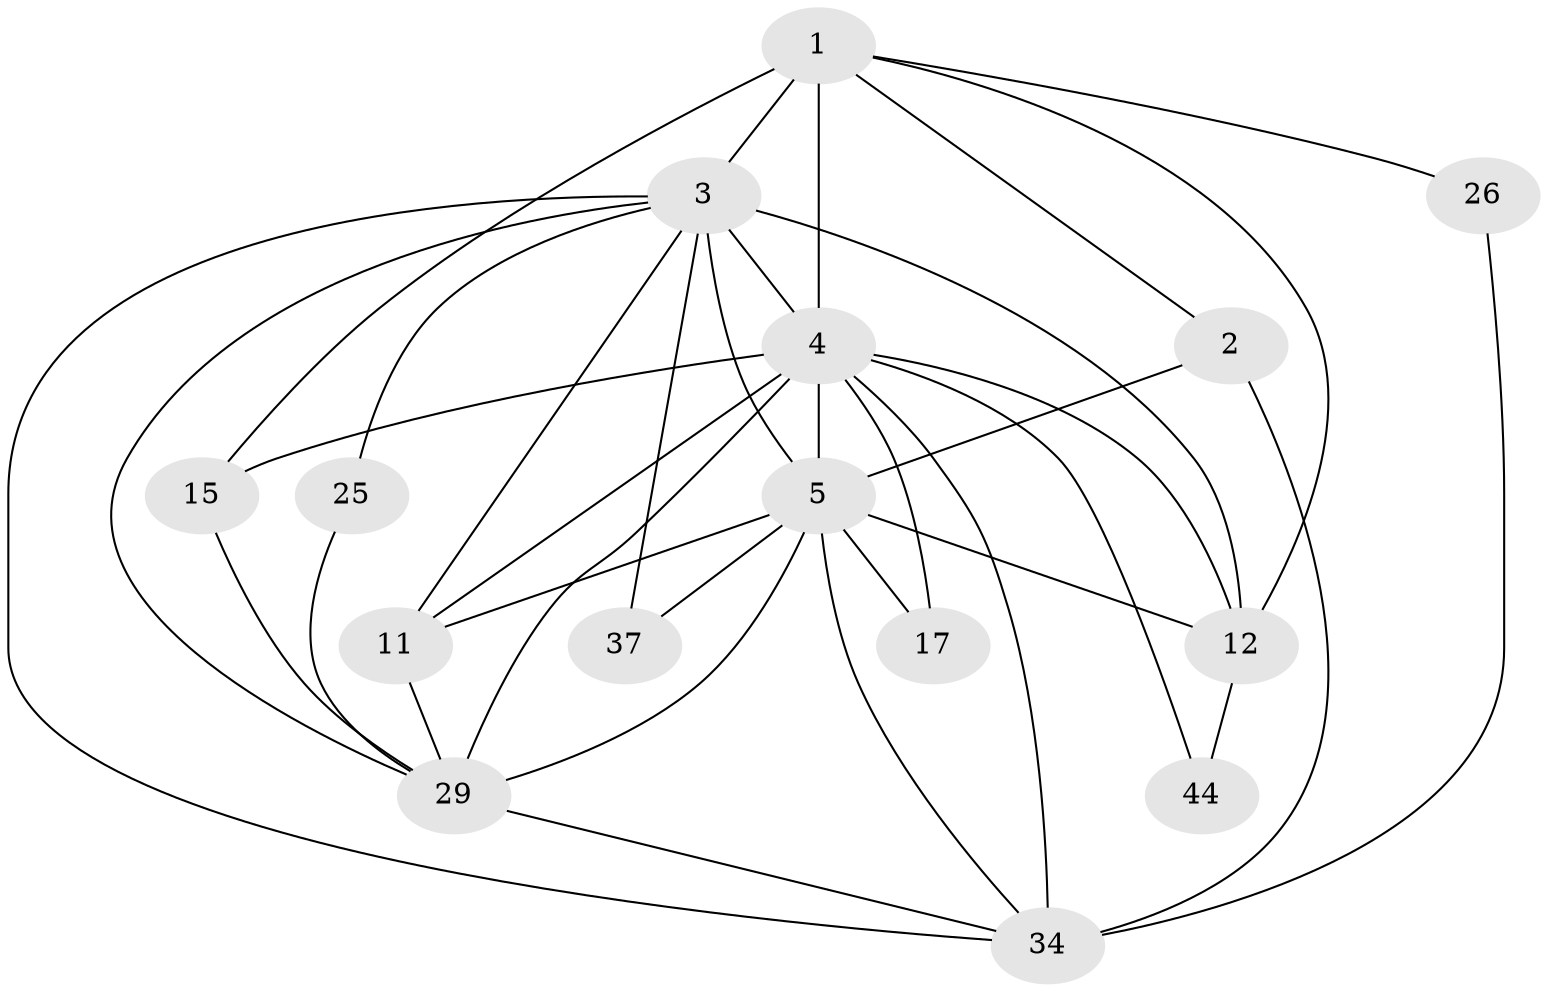 // original degree distribution, {5: 0.23529411764705882, 3: 0.3137254901960784, 6: 0.11764705882352941, 4: 0.1568627450980392, 2: 0.13725490196078433, 7: 0.0392156862745098}
// Generated by graph-tools (version 1.1) at 2025/18/03/04/25 18:18:47]
// undirected, 15 vertices, 36 edges
graph export_dot {
graph [start="1"]
  node [color=gray90,style=filled];
  1 [super="+49+24"];
  2 [super="+19"];
  3 [super="+22+47+6"];
  4 [super="+8+9+23"];
  5 [super="+36+7"];
  11 [super="+18+13"];
  12 [super="+46+20"];
  15 [super="+38"];
  17;
  25;
  26;
  29 [super="+51+32"];
  34 [super="+35"];
  37;
  44;
  1 -- 15 [weight=2];
  1 -- 3 [weight=2];
  1 -- 26;
  1 -- 4 [weight=2];
  1 -- 12;
  1 -- 2;
  2 -- 34;
  2 -- 5;
  3 -- 37;
  3 -- 29;
  3 -- 25;
  3 -- 11;
  3 -- 5 [weight=2];
  3 -- 4 [weight=2];
  3 -- 34;
  3 -- 12;
  4 -- 34 [weight=2];
  4 -- 5 [weight=7];
  4 -- 11 [weight=4];
  4 -- 15;
  4 -- 17 [weight=2];
  4 -- 29 [weight=2];
  4 -- 12 [weight=3];
  4 -- 44;
  5 -- 29 [weight=3];
  5 -- 34;
  5 -- 37;
  5 -- 11 [weight=2];
  5 -- 12;
  5 -- 17;
  11 -- 29 [weight=2];
  12 -- 44;
  15 -- 29 [weight=2];
  25 -- 29;
  26 -- 34;
  29 -- 34;
}

